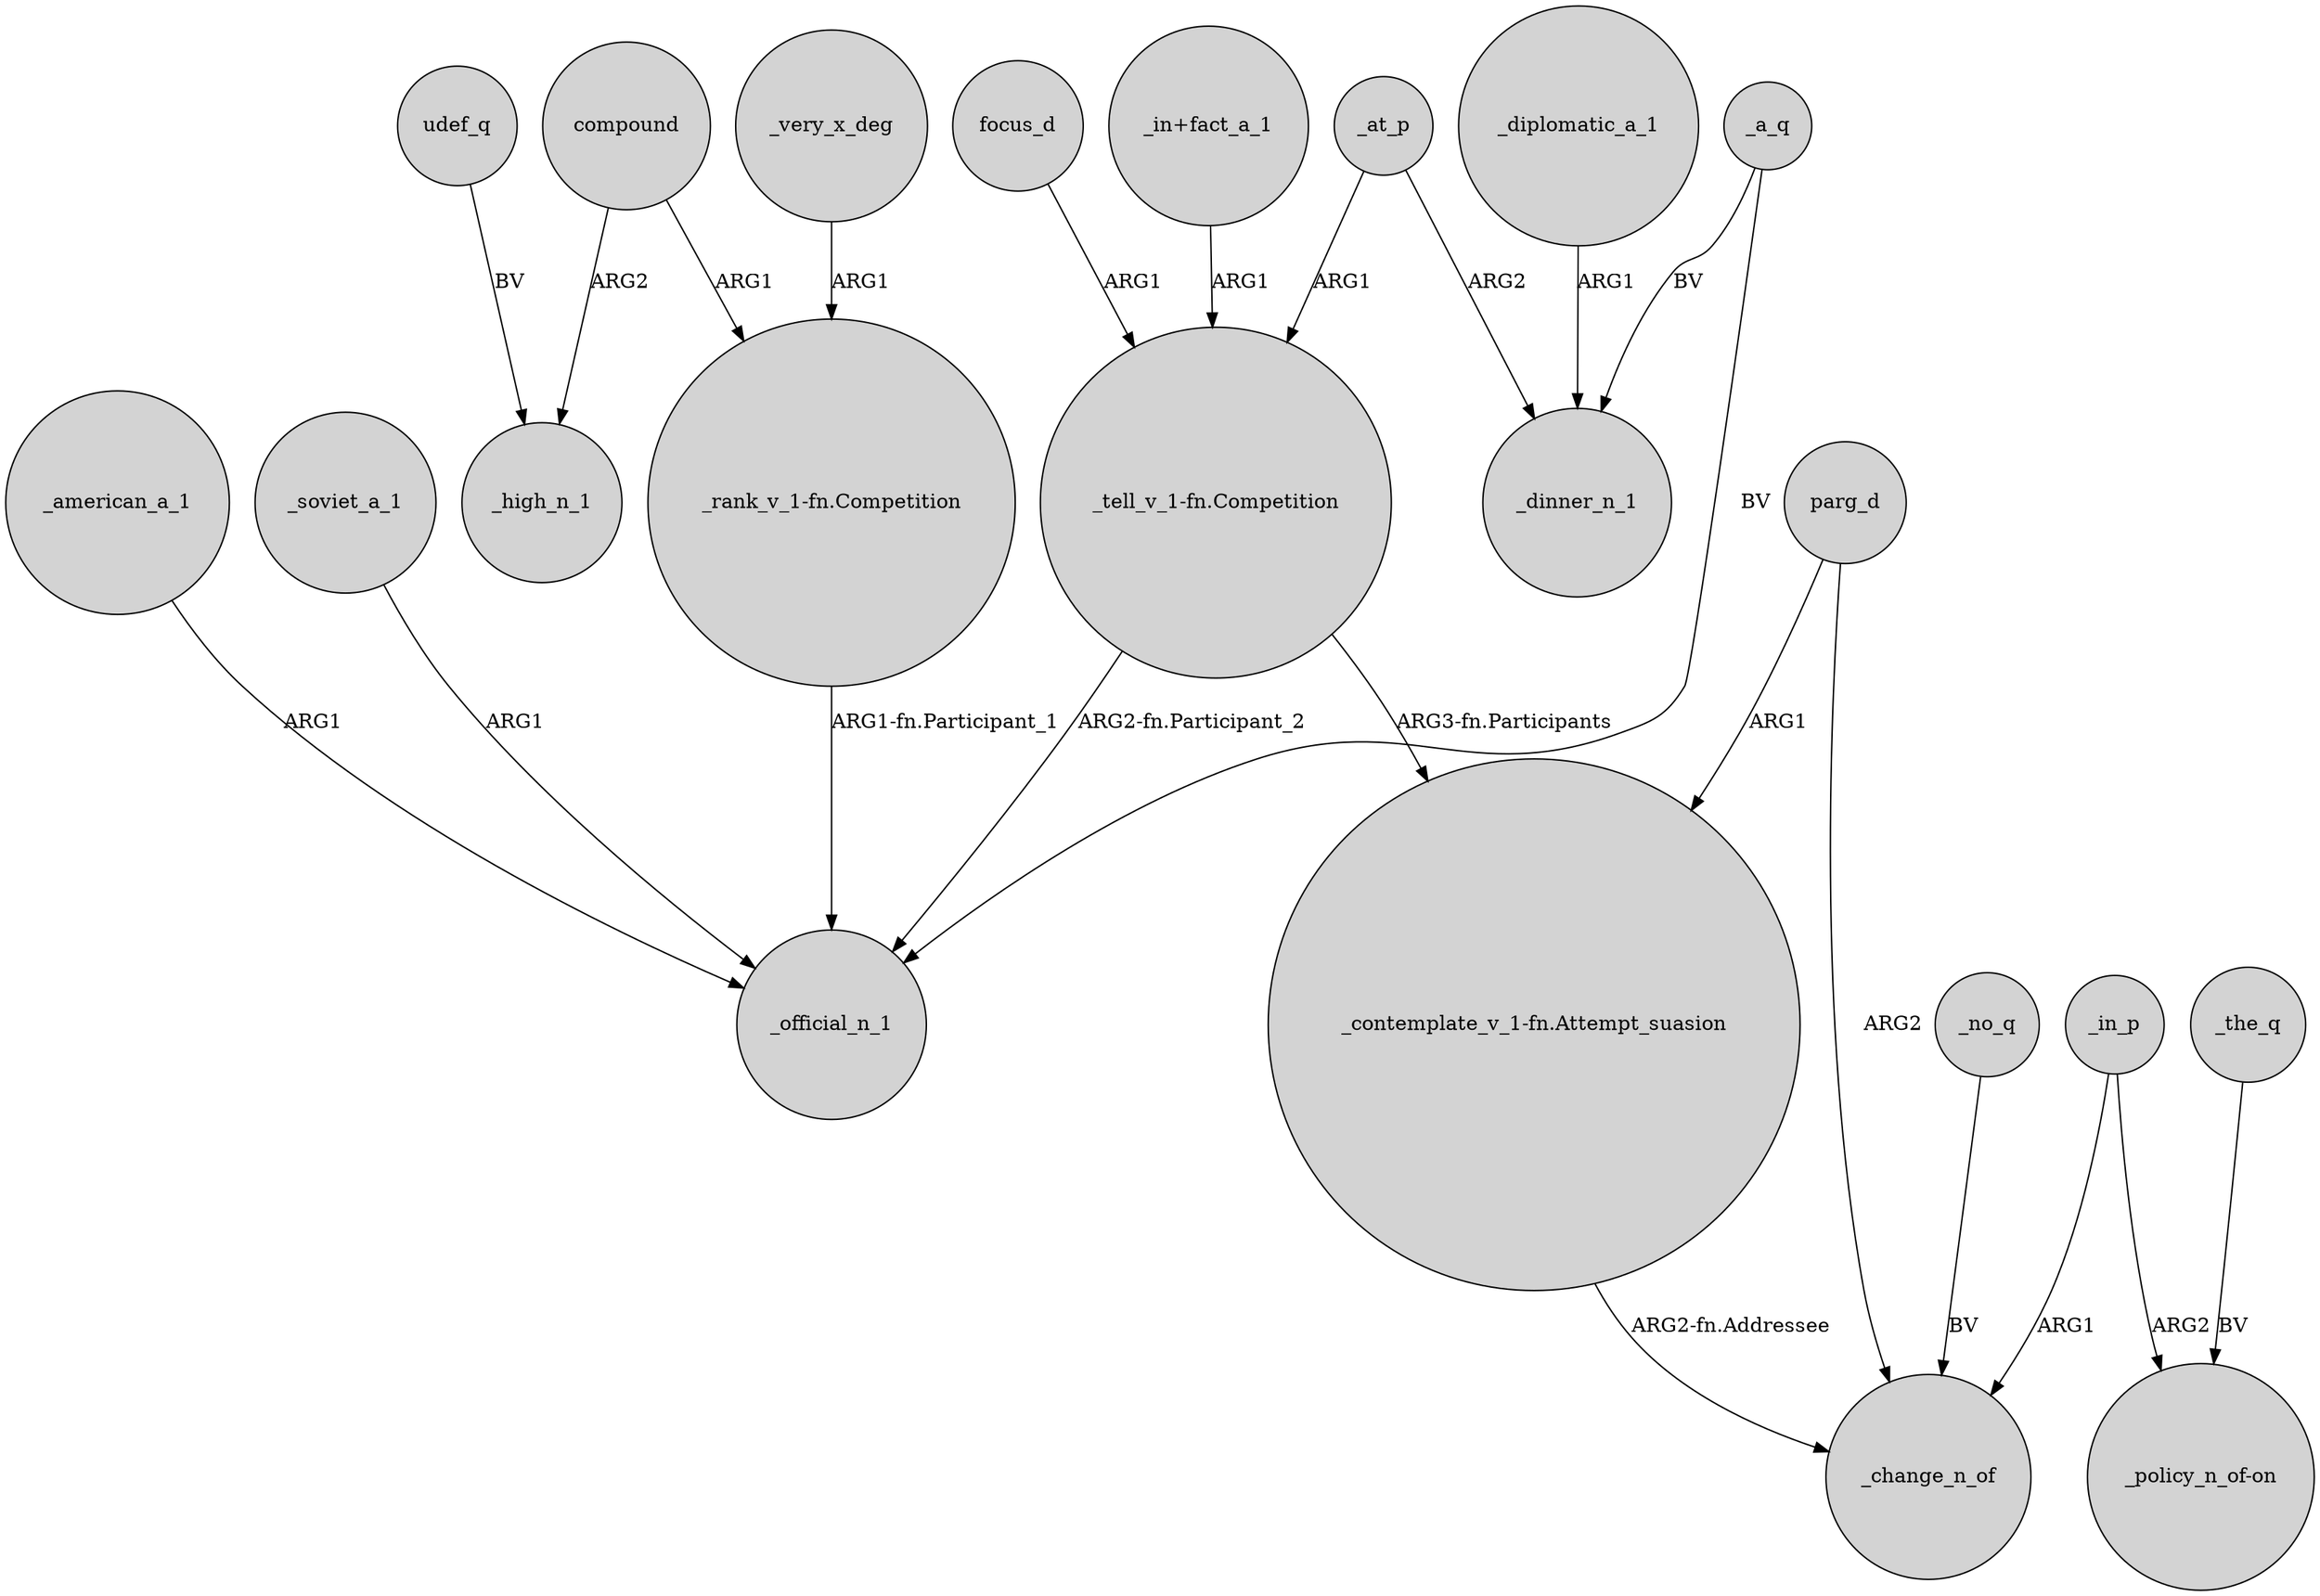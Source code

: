 digraph {
	node [shape=circle style=filled]
	compound -> "_rank_v_1-fn.Competition" [label=ARG1]
	compound -> _high_n_1 [label=ARG2]
	_very_x_deg -> "_rank_v_1-fn.Competition" [label=ARG1]
	_at_p -> "_tell_v_1-fn.Competition" [label=ARG1]
	_a_q -> _official_n_1 [label=BV]
	_in_p -> _change_n_of [label=ARG1]
	parg_d -> _change_n_of [label=ARG2]
	"_tell_v_1-fn.Competition" -> "_contemplate_v_1-fn.Attempt_suasion" [label="ARG3-fn.Participants"]
	"_rank_v_1-fn.Competition" -> _official_n_1 [label="ARG1-fn.Participant_1"]
	_at_p -> _dinner_n_1 [label=ARG2]
	_a_q -> _dinner_n_1 [label=BV]
	_american_a_1 -> _official_n_1 [label=ARG1]
	udef_q -> _high_n_1 [label=BV]
	_soviet_a_1 -> _official_n_1 [label=ARG1]
	focus_d -> "_tell_v_1-fn.Competition" [label=ARG1]
	_in_p -> "_policy_n_of-on" [label=ARG2]
	"_contemplate_v_1-fn.Attempt_suasion" -> _change_n_of [label="ARG2-fn.Addressee"]
	parg_d -> "_contemplate_v_1-fn.Attempt_suasion" [label=ARG1]
	_the_q -> "_policy_n_of-on" [label=BV]
	"_tell_v_1-fn.Competition" -> _official_n_1 [label="ARG2-fn.Participant_2"]
	"_in+fact_a_1" -> "_tell_v_1-fn.Competition" [label=ARG1]
	_no_q -> _change_n_of [label=BV]
	_diplomatic_a_1 -> _dinner_n_1 [label=ARG1]
}
